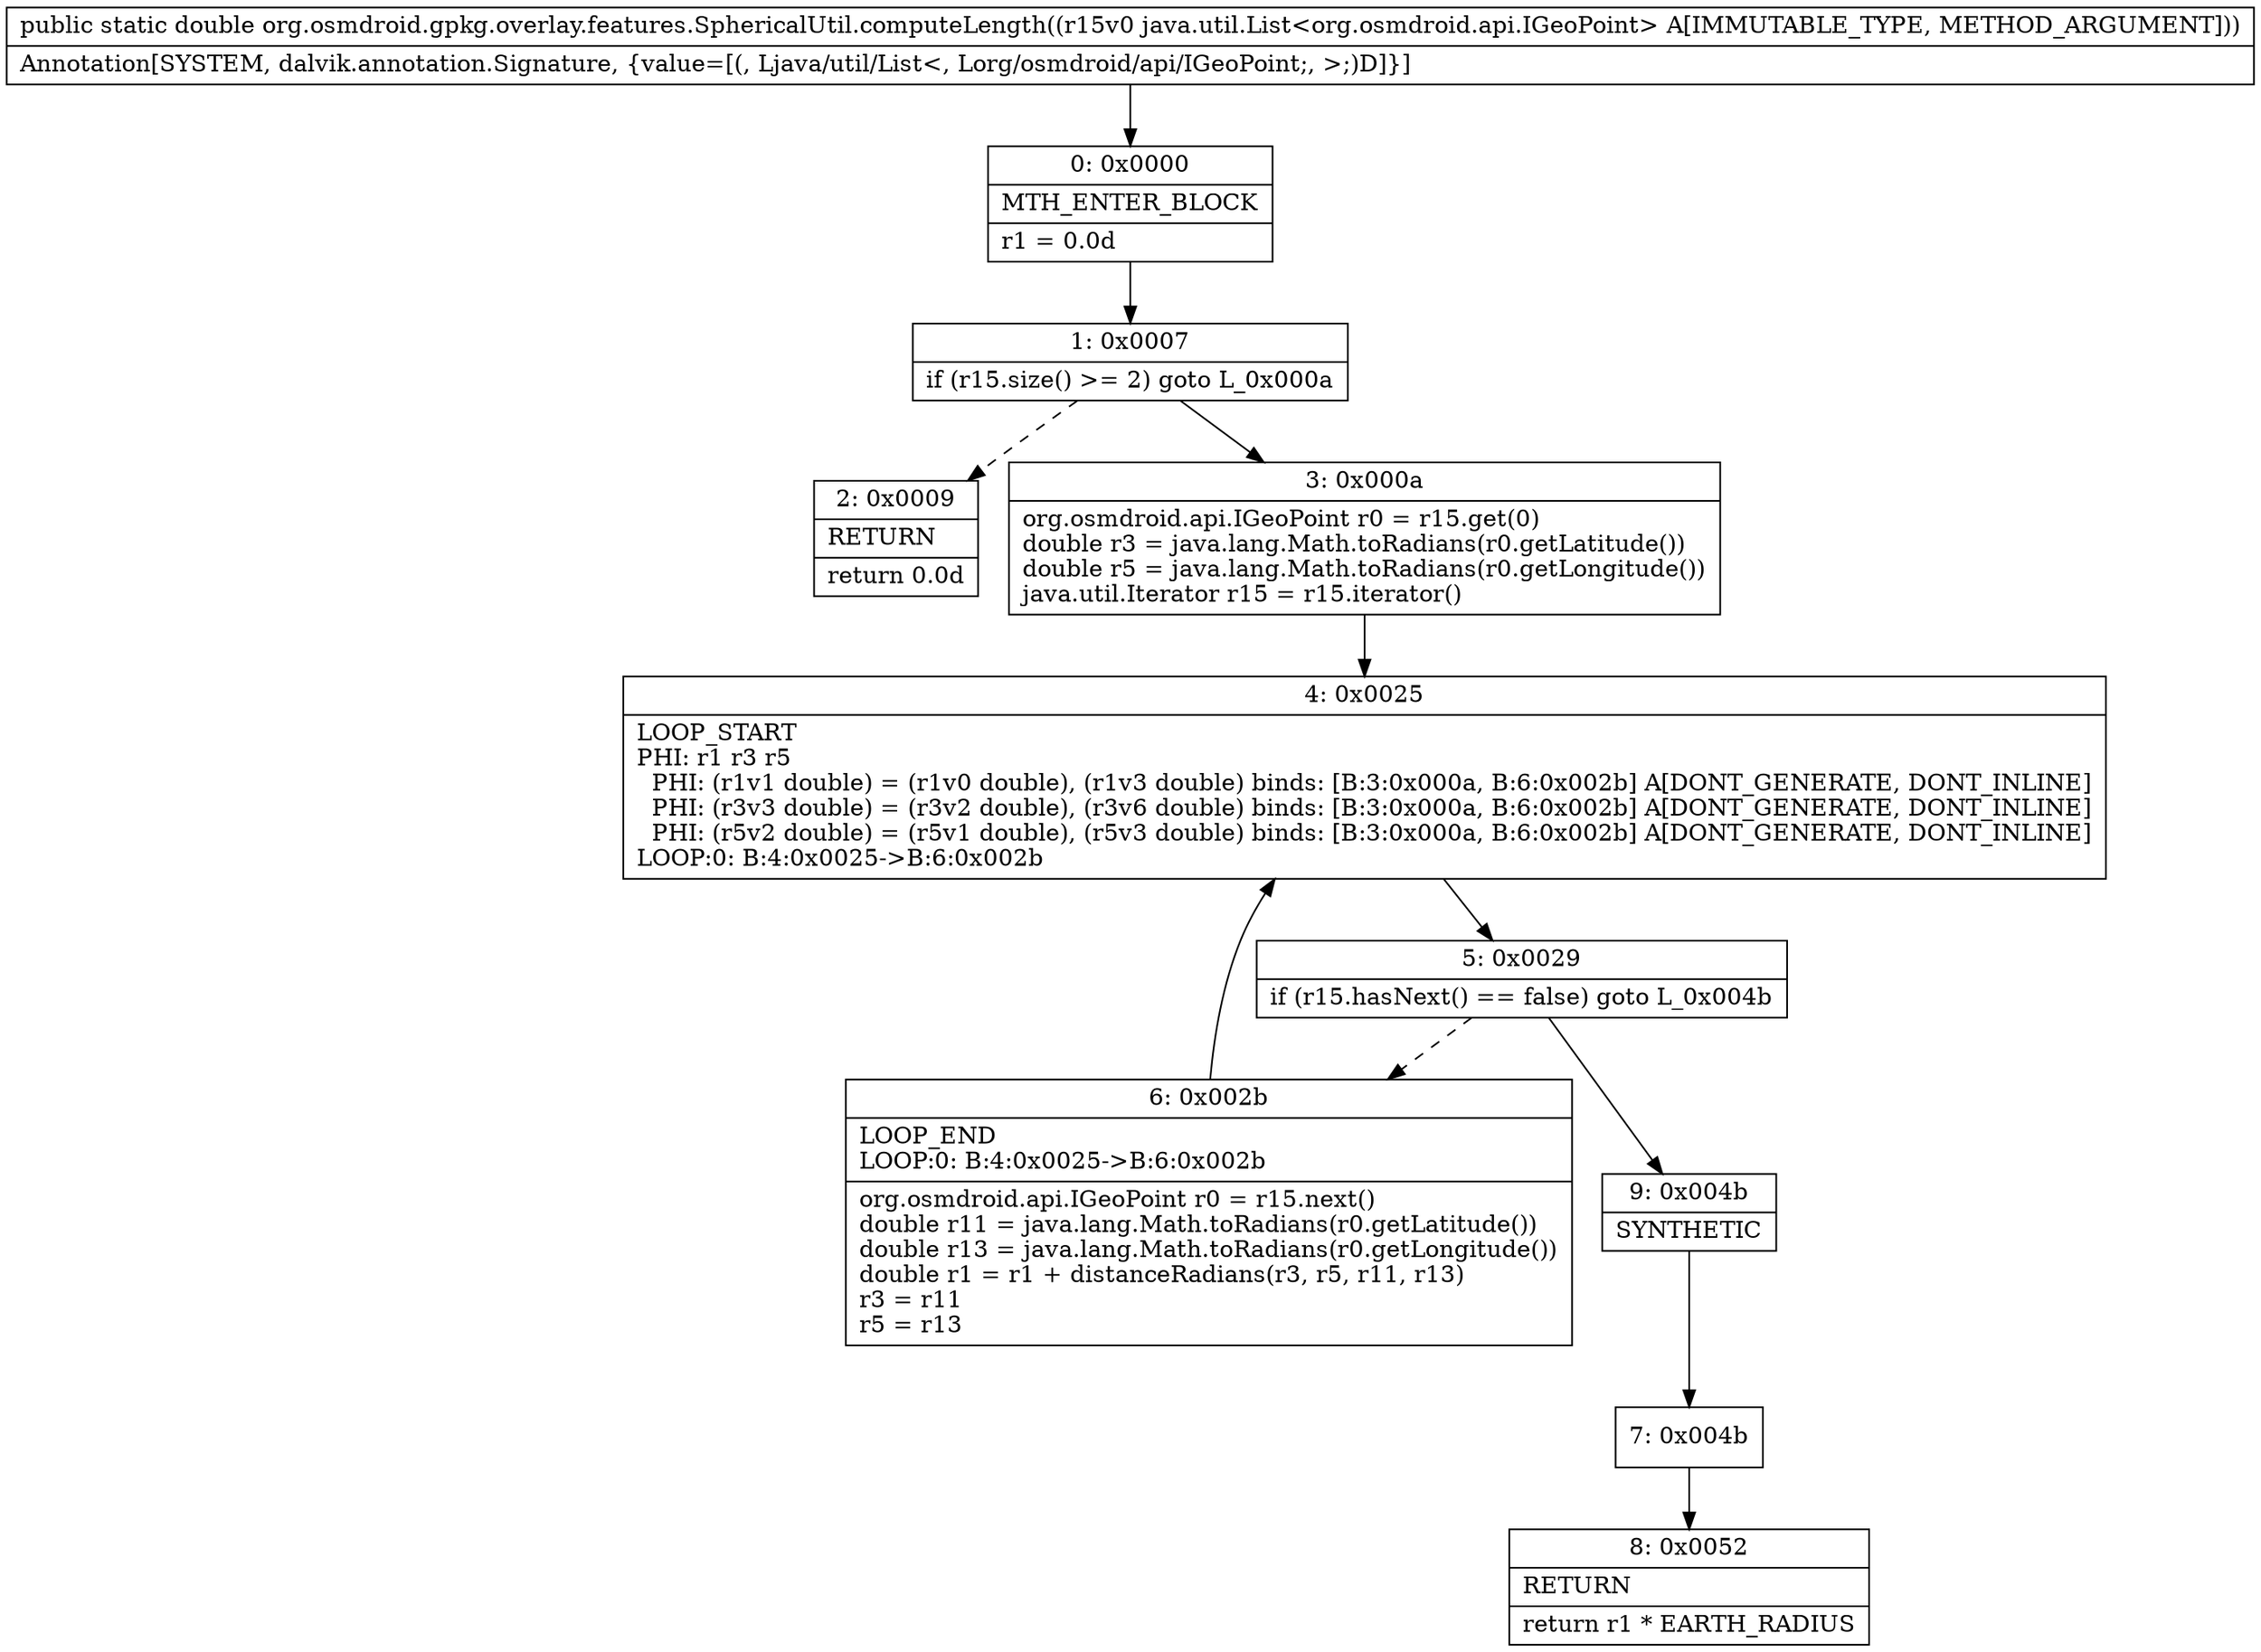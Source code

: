 digraph "CFG fororg.osmdroid.gpkg.overlay.features.SphericalUtil.computeLength(Ljava\/util\/List;)D" {
Node_0 [shape=record,label="{0\:\ 0x0000|MTH_ENTER_BLOCK\l|r1 = 0.0d\l}"];
Node_1 [shape=record,label="{1\:\ 0x0007|if (r15.size() \>= 2) goto L_0x000a\l}"];
Node_2 [shape=record,label="{2\:\ 0x0009|RETURN\l|return 0.0d\l}"];
Node_3 [shape=record,label="{3\:\ 0x000a|org.osmdroid.api.IGeoPoint r0 = r15.get(0)\ldouble r3 = java.lang.Math.toRadians(r0.getLatitude())\ldouble r5 = java.lang.Math.toRadians(r0.getLongitude())\ljava.util.Iterator r15 = r15.iterator()\l}"];
Node_4 [shape=record,label="{4\:\ 0x0025|LOOP_START\lPHI: r1 r3 r5 \l  PHI: (r1v1 double) = (r1v0 double), (r1v3 double) binds: [B:3:0x000a, B:6:0x002b] A[DONT_GENERATE, DONT_INLINE]\l  PHI: (r3v3 double) = (r3v2 double), (r3v6 double) binds: [B:3:0x000a, B:6:0x002b] A[DONT_GENERATE, DONT_INLINE]\l  PHI: (r5v2 double) = (r5v1 double), (r5v3 double) binds: [B:3:0x000a, B:6:0x002b] A[DONT_GENERATE, DONT_INLINE]\lLOOP:0: B:4:0x0025\-\>B:6:0x002b\l}"];
Node_5 [shape=record,label="{5\:\ 0x0029|if (r15.hasNext() == false) goto L_0x004b\l}"];
Node_6 [shape=record,label="{6\:\ 0x002b|LOOP_END\lLOOP:0: B:4:0x0025\-\>B:6:0x002b\l|org.osmdroid.api.IGeoPoint r0 = r15.next()\ldouble r11 = java.lang.Math.toRadians(r0.getLatitude())\ldouble r13 = java.lang.Math.toRadians(r0.getLongitude())\ldouble r1 = r1 + distanceRadians(r3, r5, r11, r13)\lr3 = r11\lr5 = r13\l}"];
Node_7 [shape=record,label="{7\:\ 0x004b}"];
Node_8 [shape=record,label="{8\:\ 0x0052|RETURN\l|return r1 * EARTH_RADIUS\l}"];
Node_9 [shape=record,label="{9\:\ 0x004b|SYNTHETIC\l}"];
MethodNode[shape=record,label="{public static double org.osmdroid.gpkg.overlay.features.SphericalUtil.computeLength((r15v0 java.util.List\<org.osmdroid.api.IGeoPoint\> A[IMMUTABLE_TYPE, METHOD_ARGUMENT]))  | Annotation[SYSTEM, dalvik.annotation.Signature, \{value=[(, Ljava\/util\/List\<, Lorg\/osmdroid\/api\/IGeoPoint;, \>;)D]\}]\l}"];
MethodNode -> Node_0;
Node_0 -> Node_1;
Node_1 -> Node_2[style=dashed];
Node_1 -> Node_3;
Node_3 -> Node_4;
Node_4 -> Node_5;
Node_5 -> Node_6[style=dashed];
Node_5 -> Node_9;
Node_6 -> Node_4;
Node_7 -> Node_8;
Node_9 -> Node_7;
}

